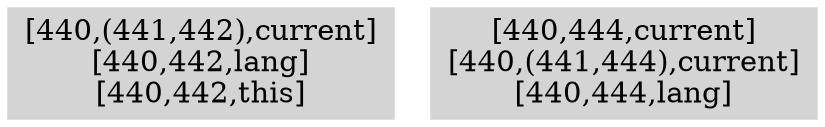 digraph { 
178 [shape=box,style=filled,color=".0 .0 .83",label="[440,(441,442),current]\n[440,442,lang]\n[440,442,this]"];
179 [shape=box,style=filled,color=".0 .0 .83",label="[440,444,current]\n[440,(441,444),current]\n[440,444,lang]"];
}